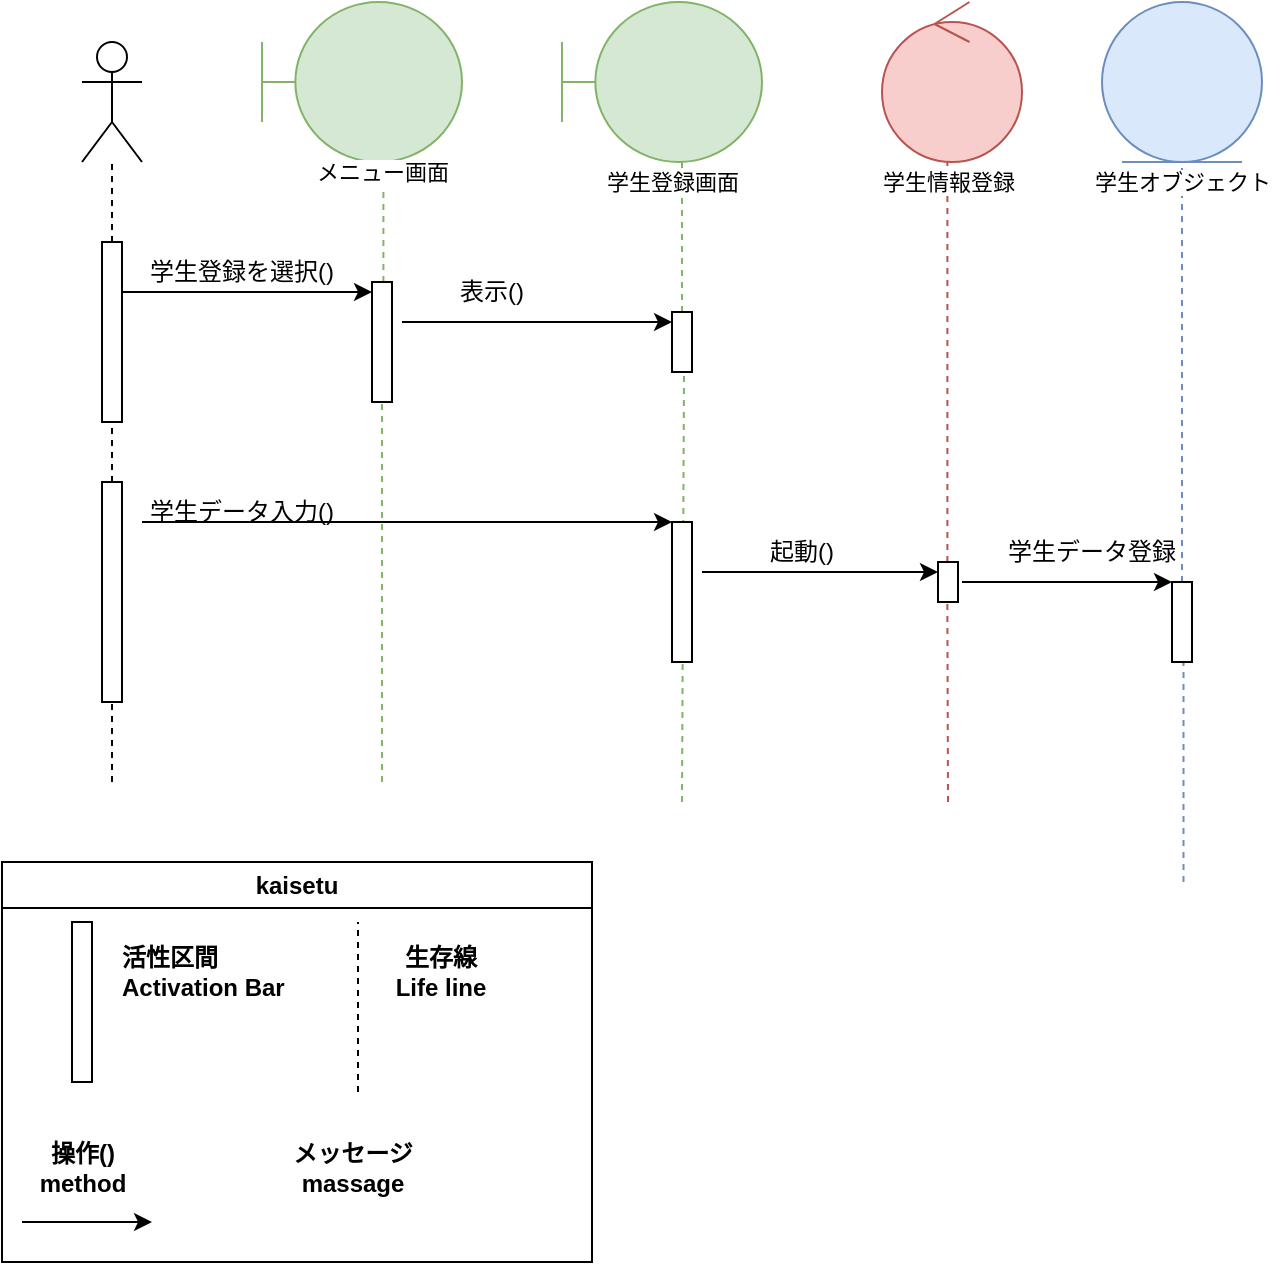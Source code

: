 <mxfile version="24.7.17">
  <diagram name="ページ1" id="bPrPKnVmRq3N5PN19LUr">
    <mxGraphModel dx="780" dy="496" grid="1" gridSize="10" guides="1" tooltips="1" connect="1" arrows="1" fold="1" page="1" pageScale="1" pageWidth="827" pageHeight="1169" math="0" shadow="0">
      <root>
        <mxCell id="0" />
        <mxCell id="1" parent="0" />
        <mxCell id="2QZLSGWXenHFC3jgTNZq-1" value="" style="shape=umlActor;verticalLabelPosition=bottom;verticalAlign=top;html=1;outlineConnect=0;" vertex="1" parent="1">
          <mxGeometry x="290" y="180" width="30" height="60" as="geometry" />
        </mxCell>
        <mxCell id="2QZLSGWXenHFC3jgTNZq-2" value="" style="html=1;points=[[0,0,0,0,5],[0,1,0,0,-5],[1,0,0,0,5],[1,1,0,0,-5]];perimeter=orthogonalPerimeter;outlineConnect=0;targetShapes=umlLifeline;portConstraint=eastwest;newEdgeStyle={&quot;curved&quot;:0,&quot;rounded&quot;:0};" vertex="1" parent="1">
          <mxGeometry x="300" y="280" width="10" height="90" as="geometry" />
        </mxCell>
        <mxCell id="2QZLSGWXenHFC3jgTNZq-3" value="" style="endArrow=none;dashed=1;html=1;rounded=0;" edge="1" parent="1" source="2QZLSGWXenHFC3jgTNZq-2" target="2QZLSGWXenHFC3jgTNZq-1">
          <mxGeometry width="50" height="50" relative="1" as="geometry">
            <mxPoint x="380" y="280" as="sourcePoint" />
            <mxPoint x="430" y="230" as="targetPoint" />
          </mxGeometry>
        </mxCell>
        <mxCell id="2QZLSGWXenHFC3jgTNZq-4" value="" style="endArrow=none;dashed=1;html=1;rounded=0;" edge="1" parent="1" source="2QZLSGWXenHFC3jgTNZq-40" target="2QZLSGWXenHFC3jgTNZq-2">
          <mxGeometry width="50" height="50" relative="1" as="geometry">
            <mxPoint x="305" y="490" as="sourcePoint" />
            <mxPoint x="304.5" y="370" as="targetPoint" />
          </mxGeometry>
        </mxCell>
        <mxCell id="2QZLSGWXenHFC3jgTNZq-5" value="" style="shape=umlBoundary;whiteSpace=wrap;html=1;fillColor=#d5e8d4;strokeColor=#82b366;" vertex="1" parent="1">
          <mxGeometry x="380" y="160" width="100" height="80" as="geometry" />
        </mxCell>
        <mxCell id="2QZLSGWXenHFC3jgTNZq-6" value="" style="endArrow=none;dashed=1;html=1;rounded=0;entryX=0.607;entryY=0.996;entryDx=0;entryDy=0;entryPerimeter=0;fillColor=#d5e8d4;strokeColor=#82b366;" edge="1" parent="1" source="2QZLSGWXenHFC3jgTNZq-9" target="2QZLSGWXenHFC3jgTNZq-5">
          <mxGeometry width="50" height="50" relative="1" as="geometry">
            <mxPoint x="441" y="320" as="sourcePoint" />
            <mxPoint x="440" y="250" as="targetPoint" />
          </mxGeometry>
        </mxCell>
        <mxCell id="2QZLSGWXenHFC3jgTNZq-8" value="メニュー画面" style="edgeLabel;html=1;align=center;verticalAlign=middle;resizable=0;points=[];" vertex="1" connectable="0" parent="2QZLSGWXenHFC3jgTNZq-6">
          <mxGeometry x="0.552" y="-2" relative="1" as="geometry">
            <mxPoint x="-3" y="-8" as="offset" />
          </mxGeometry>
        </mxCell>
        <mxCell id="2QZLSGWXenHFC3jgTNZq-9" value="" style="html=1;points=[[0,0,0,0,5],[0,1,0,0,-5],[1,0,0,0,5],[1,1,0,0,-5]];perimeter=orthogonalPerimeter;outlineConnect=0;targetShapes=umlLifeline;portConstraint=eastwest;newEdgeStyle={&quot;curved&quot;:0,&quot;rounded&quot;:0};" vertex="1" parent="1">
          <mxGeometry x="435" y="300" width="10" height="60" as="geometry" />
        </mxCell>
        <mxCell id="2QZLSGWXenHFC3jgTNZq-11" value="" style="endArrow=classic;html=1;rounded=0;entryX=0;entryY=0;entryDx=0;entryDy=5;entryPerimeter=0;" edge="1" parent="1" source="2QZLSGWXenHFC3jgTNZq-2" target="2QZLSGWXenHFC3jgTNZq-9">
          <mxGeometry width="50" height="50" relative="1" as="geometry">
            <mxPoint x="380" y="280" as="sourcePoint" />
            <mxPoint x="430" y="230" as="targetPoint" />
          </mxGeometry>
        </mxCell>
        <mxCell id="2QZLSGWXenHFC3jgTNZq-12" value="" style="endArrow=none;dashed=1;html=1;rounded=0;fillColor=#d5e8d4;strokeColor=#82b366;" edge="1" parent="1" target="2QZLSGWXenHFC3jgTNZq-9">
          <mxGeometry width="50" height="50" relative="1" as="geometry">
            <mxPoint x="440" y="520" as="sourcePoint" />
            <mxPoint x="439.5" y="410" as="targetPoint" />
          </mxGeometry>
        </mxCell>
        <mxCell id="2QZLSGWXenHFC3jgTNZq-14" value="" style="shape=umlBoundary;whiteSpace=wrap;html=1;fillColor=#d5e8d4;strokeColor=#82b366;" vertex="1" parent="1">
          <mxGeometry x="530" y="160" width="100" height="80" as="geometry" />
        </mxCell>
        <mxCell id="2QZLSGWXenHFC3jgTNZq-15" value="" style="endArrow=none;dashed=1;html=1;rounded=0;entryX=0.6;entryY=0.996;entryDx=0;entryDy=0;entryPerimeter=0;fillColor=#d5e8d4;strokeColor=#82b366;" edge="1" parent="1" source="2QZLSGWXenHFC3jgTNZq-37" target="2QZLSGWXenHFC3jgTNZq-14">
          <mxGeometry width="50" height="50" relative="1" as="geometry">
            <mxPoint x="590" y="480" as="sourcePoint" />
            <mxPoint x="590" y="250" as="targetPoint" />
          </mxGeometry>
        </mxCell>
        <mxCell id="2QZLSGWXenHFC3jgTNZq-16" value="学生登録画面" style="edgeLabel;html=1;align=center;verticalAlign=middle;resizable=0;points=[];" vertex="1" connectable="0" parent="2QZLSGWXenHFC3jgTNZq-15">
          <mxGeometry x="0.552" y="-2" relative="1" as="geometry">
            <mxPoint x="-7" y="-7" as="offset" />
          </mxGeometry>
        </mxCell>
        <mxCell id="2QZLSGWXenHFC3jgTNZq-17" value="" style="ellipse;shape=umlControl;whiteSpace=wrap;html=1;fillColor=#f8cecc;strokeColor=#b85450;" vertex="1" parent="1">
          <mxGeometry x="690" y="160" width="70" height="80" as="geometry" />
        </mxCell>
        <mxCell id="2QZLSGWXenHFC3jgTNZq-18" value="" style="endArrow=none;dashed=1;html=1;rounded=0;entryX=0.467;entryY=0.996;entryDx=0;entryDy=0;entryPerimeter=0;fillColor=#f8cecc;strokeColor=#b85450;" edge="1" parent="1" source="2QZLSGWXenHFC3jgTNZq-45" target="2QZLSGWXenHFC3jgTNZq-17">
          <mxGeometry width="50" height="50" relative="1" as="geometry">
            <mxPoint x="723" y="480" as="sourcePoint" />
            <mxPoint x="724.5" y="260" as="targetPoint" />
          </mxGeometry>
        </mxCell>
        <mxCell id="2QZLSGWXenHFC3jgTNZq-19" value="学生情報登録" style="edgeLabel;html=1;align=center;verticalAlign=middle;resizable=0;points=[];" vertex="1" connectable="0" parent="2QZLSGWXenHFC3jgTNZq-18">
          <mxGeometry x="0.552" y="-2" relative="1" as="geometry">
            <mxPoint x="-2" y="-35" as="offset" />
          </mxGeometry>
        </mxCell>
        <mxCell id="2QZLSGWXenHFC3jgTNZq-20" value="" style="ellipse;shape=umlEntity;whiteSpace=wrap;html=1;align=center;fillColor=#dae8fc;strokeColor=#6c8ebf;" vertex="1" parent="1">
          <mxGeometry x="800" y="160" width="80" height="80" as="geometry" />
        </mxCell>
        <mxCell id="2QZLSGWXenHFC3jgTNZq-21" value="" style="endArrow=none;dashed=1;html=1;rounded=0;fillColor=#dae8fc;strokeColor=#6c8ebf;" edge="1" parent="1" source="2QZLSGWXenHFC3jgTNZq-48" target="2QZLSGWXenHFC3jgTNZq-20">
          <mxGeometry width="50" height="50" relative="1" as="geometry">
            <mxPoint x="840.75" y="600" as="sourcePoint" />
            <mxPoint x="839.25" y="280" as="targetPoint" />
          </mxGeometry>
        </mxCell>
        <mxCell id="2QZLSGWXenHFC3jgTNZq-22" value="学生オブジェクト" style="edgeLabel;html=1;align=center;verticalAlign=middle;resizable=0;points=[];" vertex="1" connectable="0" parent="2QZLSGWXenHFC3jgTNZq-21">
          <mxGeometry x="0.552" y="-2" relative="1" as="geometry">
            <mxPoint x="-2" y="-37" as="offset" />
          </mxGeometry>
        </mxCell>
        <mxCell id="2QZLSGWXenHFC3jgTNZq-23" value="" style="html=1;points=[[0,0,0,0,5],[0,1,0,0,-5],[1,0,0,0,5],[1,1,0,0,-5]];perimeter=orthogonalPerimeter;outlineConnect=0;targetShapes=umlLifeline;portConstraint=eastwest;newEdgeStyle={&quot;curved&quot;:0,&quot;rounded&quot;:0};" vertex="1" parent="1">
          <mxGeometry x="285" y="620" width="10" height="80" as="geometry" />
        </mxCell>
        <mxCell id="2QZLSGWXenHFC3jgTNZq-24" value="活性区間&lt;div&gt;Activation Bar&lt;/div&gt;" style="text;align=left;fontStyle=1;verticalAlign=middle;spacingLeft=3;spacingRight=3;strokeColor=none;rotatable=0;points=[[0,0.5],[1,0.5]];portConstraint=eastwest;html=1;" vertex="1" parent="1">
          <mxGeometry x="305" y="632" width="80" height="26" as="geometry" />
        </mxCell>
        <mxCell id="2QZLSGWXenHFC3jgTNZq-25" value="" style="endArrow=none;dashed=1;html=1;rounded=0;" edge="1" parent="1">
          <mxGeometry width="50" height="50" relative="1" as="geometry">
            <mxPoint x="428" y="705" as="sourcePoint" />
            <mxPoint x="428" y="620" as="targetPoint" />
          </mxGeometry>
        </mxCell>
        <mxCell id="2QZLSGWXenHFC3jgTNZq-28" value="生存線&lt;div&gt;Life line&lt;/div&gt;" style="text;align=center;fontStyle=1;verticalAlign=middle;spacingLeft=3;spacingRight=3;strokeColor=none;rotatable=0;points=[[0,0.5],[1,0.5]];portConstraint=eastwest;html=1;" vertex="1" parent="1">
          <mxGeometry x="429" y="632" width="80" height="26" as="geometry" />
        </mxCell>
        <mxCell id="2QZLSGWXenHFC3jgTNZq-29" value="" style="endArrow=classic;html=1;rounded=0;" edge="1" parent="1">
          <mxGeometry width="50" height="50" relative="1" as="geometry">
            <mxPoint x="260" y="770" as="sourcePoint" />
            <mxPoint x="325" y="770" as="targetPoint" />
          </mxGeometry>
        </mxCell>
        <mxCell id="2QZLSGWXenHFC3jgTNZq-31" value="操作()&lt;div&gt;method&lt;/div&gt;" style="text;align=center;fontStyle=1;verticalAlign=middle;spacingLeft=3;spacingRight=3;strokeColor=none;rotatable=0;points=[[0,0.5],[1,0.5]];portConstraint=eastwest;html=1;" vertex="1" parent="1">
          <mxGeometry x="250" y="730" width="80" height="26" as="geometry" />
        </mxCell>
        <mxCell id="2QZLSGWXenHFC3jgTNZq-32" value="メッセージ&lt;div&gt;massage&lt;/div&gt;" style="text;align=center;fontStyle=1;verticalAlign=middle;spacingLeft=3;spacingRight=3;strokeColor=none;rotatable=0;points=[[0,0.5],[1,0.5]];portConstraint=eastwest;html=1;" vertex="1" parent="1">
          <mxGeometry x="385" y="730" width="80" height="26" as="geometry" />
        </mxCell>
        <mxCell id="2QZLSGWXenHFC3jgTNZq-34" value="kaisetu" style="swimlane;whiteSpace=wrap;html=1;" vertex="1" parent="1">
          <mxGeometry x="250" y="590" width="295" height="200" as="geometry" />
        </mxCell>
        <mxCell id="2QZLSGWXenHFC3jgTNZq-35" value="学生登録を選択()" style="text;html=1;align=center;verticalAlign=middle;whiteSpace=wrap;rounded=0;" vertex="1" parent="1">
          <mxGeometry x="320" y="280" width="100" height="30" as="geometry" />
        </mxCell>
        <mxCell id="2QZLSGWXenHFC3jgTNZq-36" value="" style="endArrow=classic;html=1;rounded=0;" edge="1" parent="1" target="2QZLSGWXenHFC3jgTNZq-37">
          <mxGeometry width="50" height="50" relative="1" as="geometry">
            <mxPoint x="450" y="320" as="sourcePoint" />
            <mxPoint x="560" y="330" as="targetPoint" />
          </mxGeometry>
        </mxCell>
        <mxCell id="2QZLSGWXenHFC3jgTNZq-38" value="" style="endArrow=none;dashed=1;html=1;rounded=0;entryX=0.6;entryY=0.996;entryDx=0;entryDy=0;entryPerimeter=0;fillColor=#d5e8d4;strokeColor=#82b366;" edge="1" parent="1" target="2QZLSGWXenHFC3jgTNZq-37">
          <mxGeometry width="50" height="50" relative="1" as="geometry">
            <mxPoint x="590" y="560" as="sourcePoint" />
            <mxPoint x="590" y="240" as="targetPoint" />
          </mxGeometry>
        </mxCell>
        <mxCell id="2QZLSGWXenHFC3jgTNZq-37" value="" style="html=1;points=[[0,0,0,0,5],[0,1,0,0,-5],[1,0,0,0,5],[1,1,0,0,-5]];perimeter=orthogonalPerimeter;outlineConnect=0;targetShapes=umlLifeline;portConstraint=eastwest;newEdgeStyle={&quot;curved&quot;:0,&quot;rounded&quot;:0};" vertex="1" parent="1">
          <mxGeometry x="585" y="315" width="10" height="30" as="geometry" />
        </mxCell>
        <mxCell id="2QZLSGWXenHFC3jgTNZq-41" value="" style="endArrow=none;dashed=1;html=1;rounded=0;" edge="1" parent="1" target="2QZLSGWXenHFC3jgTNZq-40">
          <mxGeometry width="50" height="50" relative="1" as="geometry">
            <mxPoint x="305" y="550" as="sourcePoint" />
            <mxPoint x="305" y="370" as="targetPoint" />
          </mxGeometry>
        </mxCell>
        <mxCell id="2QZLSGWXenHFC3jgTNZq-40" value="" style="html=1;points=[[0,0,0,0,5],[0,1,0,0,-5],[1,0,0,0,5],[1,1,0,0,-5]];perimeter=orthogonalPerimeter;outlineConnect=0;targetShapes=umlLifeline;portConstraint=eastwest;newEdgeStyle={&quot;curved&quot;:0,&quot;rounded&quot;:0};" vertex="1" parent="1">
          <mxGeometry x="300" y="400" width="10" height="110" as="geometry" />
        </mxCell>
        <mxCell id="2QZLSGWXenHFC3jgTNZq-43" value="" style="endArrow=none;dashed=1;html=1;rounded=0;fillColor=#d5e8d4;strokeColor=#82b366;" edge="1" parent="1">
          <mxGeometry width="50" height="50" relative="1" as="geometry">
            <mxPoint x="440" y="550" as="sourcePoint" />
            <mxPoint x="440" y="500" as="targetPoint" />
            <Array as="points">
              <mxPoint x="440" y="530" />
            </Array>
          </mxGeometry>
        </mxCell>
        <mxCell id="2QZLSGWXenHFC3jgTNZq-42" value="" style="html=1;points=[[0,0,0,0,5],[0,1,0,0,-5],[1,0,0,0,5],[1,1,0,0,-5]];perimeter=orthogonalPerimeter;outlineConnect=0;targetShapes=umlLifeline;portConstraint=eastwest;newEdgeStyle={&quot;curved&quot;:0,&quot;rounded&quot;:0};" vertex="1" parent="1">
          <mxGeometry x="585" y="420" width="10" height="70" as="geometry" />
        </mxCell>
        <mxCell id="2QZLSGWXenHFC3jgTNZq-44" value="" style="endArrow=classic;html=1;rounded=0;" edge="1" parent="1" target="2QZLSGWXenHFC3jgTNZq-42">
          <mxGeometry width="50" height="50" relative="1" as="geometry">
            <mxPoint x="320" y="420" as="sourcePoint" />
            <mxPoint x="455" y="419" as="targetPoint" />
          </mxGeometry>
        </mxCell>
        <mxCell id="2QZLSGWXenHFC3jgTNZq-46" value="" style="endArrow=none;dashed=1;html=1;rounded=0;entryX=0.467;entryY=0.996;entryDx=0;entryDy=0;entryPerimeter=0;fillColor=#f8cecc;strokeColor=#b85450;" edge="1" parent="1" target="2QZLSGWXenHFC3jgTNZq-45">
          <mxGeometry width="50" height="50" relative="1" as="geometry">
            <mxPoint x="723" y="560" as="sourcePoint" />
            <mxPoint x="723" y="240" as="targetPoint" />
          </mxGeometry>
        </mxCell>
        <mxCell id="2QZLSGWXenHFC3jgTNZq-45" value="" style="html=1;points=[[0,0,0,0,5],[0,1,0,0,-5],[1,0,0,0,5],[1,1,0,0,-5]];perimeter=orthogonalPerimeter;outlineConnect=0;targetShapes=umlLifeline;portConstraint=eastwest;newEdgeStyle={&quot;curved&quot;:0,&quot;rounded&quot;:0};" vertex="1" parent="1">
          <mxGeometry x="718" y="440" width="10" height="20" as="geometry" />
        </mxCell>
        <mxCell id="2QZLSGWXenHFC3jgTNZq-49" value="" style="endArrow=none;dashed=1;html=1;rounded=0;fillColor=#dae8fc;strokeColor=#6c8ebf;" edge="1" parent="1" target="2QZLSGWXenHFC3jgTNZq-48">
          <mxGeometry width="50" height="50" relative="1" as="geometry">
            <mxPoint x="840.75" y="600" as="sourcePoint" />
            <mxPoint x="840" y="240" as="targetPoint" />
          </mxGeometry>
        </mxCell>
        <mxCell id="2QZLSGWXenHFC3jgTNZq-48" value="" style="html=1;points=[[0,0,0,0,5],[0,1,0,0,-5],[1,0,0,0,5],[1,1,0,0,-5]];perimeter=orthogonalPerimeter;outlineConnect=0;targetShapes=umlLifeline;portConstraint=eastwest;newEdgeStyle={&quot;curved&quot;:0,&quot;rounded&quot;:0};" vertex="1" parent="1">
          <mxGeometry x="835" y="450" width="10" height="40" as="geometry" />
        </mxCell>
        <mxCell id="2QZLSGWXenHFC3jgTNZq-51" value="" style="endArrow=classic;html=1;rounded=0;entryX=0;entryY=0;entryDx=0;entryDy=5;entryPerimeter=0;" edge="1" parent="1" target="2QZLSGWXenHFC3jgTNZq-45">
          <mxGeometry width="50" height="50" relative="1" as="geometry">
            <mxPoint x="600" y="445" as="sourcePoint" />
            <mxPoint x="730" y="430" as="targetPoint" />
          </mxGeometry>
        </mxCell>
        <mxCell id="2QZLSGWXenHFC3jgTNZq-52" value="" style="endArrow=classic;html=1;rounded=0;" edge="1" parent="1" target="2QZLSGWXenHFC3jgTNZq-48">
          <mxGeometry width="50" height="50" relative="1" as="geometry">
            <mxPoint x="730" y="450" as="sourcePoint" />
            <mxPoint x="605" y="340" as="targetPoint" />
          </mxGeometry>
        </mxCell>
        <mxCell id="2QZLSGWXenHFC3jgTNZq-53" value="学生データ登録" style="text;html=1;align=center;verticalAlign=middle;whiteSpace=wrap;rounded=0;" vertex="1" parent="1">
          <mxGeometry x="750" y="420" width="90" height="30" as="geometry" />
        </mxCell>
        <mxCell id="2QZLSGWXenHFC3jgTNZq-54" value="学生データ入力()" style="text;html=1;align=center;verticalAlign=middle;whiteSpace=wrap;rounded=0;" vertex="1" parent="1">
          <mxGeometry x="305" y="400" width="130" height="30" as="geometry" />
        </mxCell>
        <mxCell id="2QZLSGWXenHFC3jgTNZq-55" value="表示()" style="text;html=1;align=center;verticalAlign=middle;whiteSpace=wrap;rounded=0;" vertex="1" parent="1">
          <mxGeometry x="465" y="290" width="60" height="30" as="geometry" />
        </mxCell>
        <mxCell id="2QZLSGWXenHFC3jgTNZq-56" value="起動()" style="text;html=1;align=center;verticalAlign=middle;whiteSpace=wrap;rounded=0;" vertex="1" parent="1">
          <mxGeometry x="620" y="420" width="60" height="30" as="geometry" />
        </mxCell>
      </root>
    </mxGraphModel>
  </diagram>
</mxfile>
